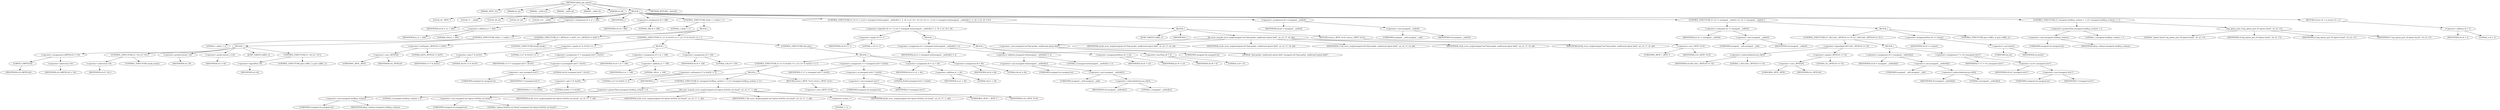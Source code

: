 digraph udhcp_get_option {  
"1000106" [label = "(METHOD,udhcp_get_option)" ]
"1000107" [label = "(PARAM,_BYTE *a1)" ]
"1000108" [label = "(PARAM,int a2)" ]
"1000109" [label = "(PARAM,__int64 a3)" ]
"1000110" [label = "(PARAM,__int64 a4)" ]
"1000111" [label = "(PARAM,__int64 a5)" ]
"1000112" [label = "(PARAM,int a6)" ]
"1000113" [label = "(BLOCK,,)" ]
"1000114" [label = "(LOCAL,v6: _BYTE *)" ]
"1000115" [label = "(LOCAL,v7: __int64)" ]
"1000116" [label = "(LOCAL,v8: int)" ]
"1000117" [label = "(LOCAL,v9: int)" ]
"1000118" [label = "(LOCAL,v10: __int64)" ]
"1000119" [label = "(<operator>.assignment,v6 = a1 + 240)" ]
"1000120" [label = "(IDENTIFIER,v6,v6 = a1 + 240)" ]
"1000121" [label = "(<operator>.addition,a1 + 240)" ]
"1000122" [label = "(IDENTIFIER,a1,a1 + 240)" ]
"1000123" [label = "(LITERAL,240,a1 + 240)" ]
"1000124" [label = "(IDENTIFIER,L,)" ]
"1000125" [label = "(<operator>.assignment,v8 = 388)" ]
"1000126" [label = "(IDENTIFIER,v8,v8 = 388)" ]
"1000127" [label = "(LITERAL,388,v8 = 388)" ]
"1000128" [label = "(CONTROL_STRUCTURE,while ( 1 ),while ( 1 ))" ]
"1000129" [label = "(LITERAL,1,while ( 1 ))" ]
"1000130" [label = "(BLOCK,,)" ]
"1000131" [label = "(CONTROL_STRUCTURE,while ( 1 ),while ( 1 ))" ]
"1000132" [label = "(LITERAL,1,while ( 1 ))" ]
"1000133" [label = "(BLOCK,,)" ]
"1000134" [label = "(<operator>.assignment,LOBYTE(v9) = *v6)" ]
"1000135" [label = "(LOBYTE,LOBYTE(v9))" ]
"1000136" [label = "(IDENTIFIER,v9,LOBYTE(v9))" ]
"1000137" [label = "(<operator>.indirection,*v6)" ]
"1000138" [label = "(IDENTIFIER,v6,LOBYTE(v9) = *v6)" ]
"1000139" [label = "(CONTROL_STRUCTURE,if ( *v6 ),if ( *v6 ))" ]
"1000140" [label = "(<operator>.indirection,*v6)" ]
"1000141" [label = "(IDENTIFIER,v6,if ( *v6 ))" ]
"1000142" [label = "(CONTROL_STRUCTURE,break;,break;)" ]
"1000143" [label = "(<operator>.preDecrement,--v8)" ]
"1000144" [label = "(IDENTIFIER,v8,--v8)" ]
"1000145" [label = "(<operator>.preIncrement,++v6)" ]
"1000146" [label = "(IDENTIFIER,v6,++v6)" ]
"1000147" [label = "(JUMP_TARGET,LABEL_4)" ]
"1000148" [label = "(CONTROL_STRUCTURE,if ( !v8 ),if ( !v8 ))" ]
"1000149" [label = "(<operator>.logicalNot,!v8)" ]
"1000150" [label = "(IDENTIFIER,v8,!v8)" ]
"1000151" [label = "(CONTROL_STRUCTURE,goto LABEL_5;,goto LABEL_5;)" ]
"1000152" [label = "(CONTROL_STRUCTURE,if ( (_BYTE)v9 != 0xFF ),if ( (_BYTE)v9 != 0xFF ))" ]
"1000153" [label = "(<operator>.notEquals,(_BYTE)v9 != 0xFF)" ]
"1000154" [label = "(<operator>.cast,(_BYTE)v9)" ]
"1000155" [label = "(UNKNOWN,_BYTE,_BYTE)" ]
"1000156" [label = "(IDENTIFIER,v9,(_BYTE)v9)" ]
"1000157" [label = "(LITERAL,0xFF,(_BYTE)v9 != 0xFF)" ]
"1000158" [label = "(CONTROL_STRUCTURE,break;,break;)" ]
"1000159" [label = "(CONTROL_STRUCTURE,if ( (v7 & 0x101) == 1 ),if ( (v7 & 0x101) == 1 ))" ]
"1000160" [label = "(<operator>.equals,(v7 & 0x101) == 1)" ]
"1000161" [label = "(<operator>.and,v7 & 0x101)" ]
"1000162" [label = "(IDENTIFIER,v7,v7 & 0x101)" ]
"1000163" [label = "(LITERAL,0x101,v7 & 0x101)" ]
"1000164" [label = "(LITERAL,1,(v7 & 0x101) == 1)" ]
"1000165" [label = "(BLOCK,,)" ]
"1000166" [label = "(<operator>.assignment,v7 = (unsigned int)v7 | 0x101)" ]
"1000167" [label = "(IDENTIFIER,v7,v7 = (unsigned int)v7 | 0x101)" ]
"1000168" [label = "(<operator>.or,(unsigned int)v7 | 0x101)" ]
"1000169" [label = "(<operator>.cast,(unsigned int)v7)" ]
"1000170" [label = "(UNKNOWN,unsigned int,unsigned int)" ]
"1000171" [label = "(IDENTIFIER,v7,(unsigned int)v7)" ]
"1000172" [label = "(LITERAL,0x101,(unsigned int)v7 | 0x101)" ]
"1000173" [label = "(<operator>.assignment,v6 = a1 + 108)" ]
"1000174" [label = "(IDENTIFIER,v6,v6 = a1 + 108)" ]
"1000175" [label = "(<operator>.addition,a1 + 108)" ]
"1000176" [label = "(IDENTIFIER,a1,a1 + 108)" ]
"1000177" [label = "(LITERAL,108,a1 + 108)" ]
"1000178" [label = "(<operator>.assignment,v8 = 128)" ]
"1000179" [label = "(IDENTIFIER,v8,v8 = 128)" ]
"1000180" [label = "(LITERAL,128,v8 = 128)" ]
"1000181" [label = "(CONTROL_STRUCTURE,else,else)" ]
"1000182" [label = "(BLOCK,,)" ]
"1000183" [label = "(CONTROL_STRUCTURE,if ( (v7 & 0x202) != 2 ),if ( (v7 & 0x202) != 2 ))" ]
"1000184" [label = "(<operator>.notEquals,(v7 & 0x202) != 2)" ]
"1000185" [label = "(<operator>.and,v7 & 0x202)" ]
"1000186" [label = "(IDENTIFIER,v7,v7 & 0x202)" ]
"1000187" [label = "(LITERAL,0x202,v7 & 0x202)" ]
"1000188" [label = "(LITERAL,2,(v7 & 0x202) != 2)" ]
"1000189" [label = "(BLOCK,,)" ]
"1000190" [label = "(IDENTIFIER,L,)" ]
"1000191" [label = "(CONTROL_STRUCTURE,if ( (unsigned int)dhcp_verbose > 2 ),if ( (unsigned int)dhcp_verbose > 2 ))" ]
"1000192" [label = "(<operator>.greaterThan,(unsigned int)dhcp_verbose > 2)" ]
"1000193" [label = "(<operator>.cast,(unsigned int)dhcp_verbose)" ]
"1000194" [label = "(UNKNOWN,unsigned int,unsigned int)" ]
"1000195" [label = "(IDENTIFIER,dhcp_verbose,(unsigned int)dhcp_verbose)" ]
"1000196" [label = "(LITERAL,2,(unsigned int)dhcp_verbose > 2)" ]
"1000197" [label = "(bb_error_msg,bb_error_msg((unsigned int)\"option 0x%02x not found\", a2, a3, v7, -1, a6))" ]
"1000198" [label = "(<operator>.cast,(unsigned int)\"option 0x%02x not found\")" ]
"1000199" [label = "(UNKNOWN,unsigned int,unsigned int)" ]
"1000200" [label = "(LITERAL,\"option 0x%02x not found\",(unsigned int)\"option 0x%02x not found\")" ]
"1000201" [label = "(IDENTIFIER,a2,bb_error_msg((unsigned int)\"option 0x%02x not found\", a2, a3, v7, -1, a6))" ]
"1000202" [label = "(IDENTIFIER,a3,bb_error_msg((unsigned int)\"option 0x%02x not found\", a2, a3, v7, -1, a6))" ]
"1000203" [label = "(IDENTIFIER,v7,bb_error_msg((unsigned int)\"option 0x%02x not found\", a2, a3, v7, -1, a6))" ]
"1000204" [label = "(<operator>.minus,-1)" ]
"1000205" [label = "(LITERAL,1,-1)" ]
"1000206" [label = "(IDENTIFIER,a6,bb_error_msg((unsigned int)\"option 0x%02x not found\", a2, a3, v7, -1, a6))" ]
"1000207" [label = "(RETURN,return (_BYTE *)v10;,return (_BYTE *)v10;)" ]
"1000208" [label = "(<operator>.cast,(_BYTE *)v10)" ]
"1000209" [label = "(UNKNOWN,_BYTE *,_BYTE *)" ]
"1000210" [label = "(IDENTIFIER,v10,(_BYTE *)v10)" ]
"1000211" [label = "(<operator>.assignment,v7 = (unsigned int)v7 | 0x202)" ]
"1000212" [label = "(IDENTIFIER,v7,v7 = (unsigned int)v7 | 0x202)" ]
"1000213" [label = "(<operator>.or,(unsigned int)v7 | 0x202)" ]
"1000214" [label = "(<operator>.cast,(unsigned int)v7)" ]
"1000215" [label = "(UNKNOWN,unsigned int,unsigned int)" ]
"1000216" [label = "(IDENTIFIER,v7,(unsigned int)v7)" ]
"1000217" [label = "(LITERAL,0x202,(unsigned int)v7 | 0x202)" ]
"1000218" [label = "(<operator>.assignment,v6 = a1 + 44)" ]
"1000219" [label = "(IDENTIFIER,v6,v6 = a1 + 44)" ]
"1000220" [label = "(<operator>.addition,a1 + 44)" ]
"1000221" [label = "(IDENTIFIER,a1,a1 + 44)" ]
"1000222" [label = "(LITERAL,44,a1 + 44)" ]
"1000223" [label = "(<operator>.assignment,v8 = 64)" ]
"1000224" [label = "(IDENTIFIER,v8,v8 = 64)" ]
"1000225" [label = "(LITERAL,64,v8 = 64)" ]
"1000226" [label = "(CONTROL_STRUCTURE,if ( v8 == 1 || (a3 = (unsigned int)(unsigned __int8)v6[1] + 2, v8 -= a3, v8 < 0) ),if ( v8 == 1 || (a3 = (unsigned int)(unsigned __int8)v6[1] + 2, v8 -= a3, v8 < 0) ))" ]
"1000227" [label = "(<operator>.logicalOr,v8 == 1 || (a3 = (unsigned int)(unsigned __int8)v6[1] + 2, v8 -= a3, v8 < 0))" ]
"1000228" [label = "(<operator>.equals,v8 == 1)" ]
"1000229" [label = "(IDENTIFIER,v8,v8 == 1)" ]
"1000230" [label = "(LITERAL,1,v8 == 1)" ]
"1000231" [label = "(BLOCK,,)" ]
"1000232" [label = "(<operator>.assignment,a3 = (unsigned int)(unsigned __int8)v6[1] + 2)" ]
"1000233" [label = "(IDENTIFIER,a3,a3 = (unsigned int)(unsigned __int8)v6[1] + 2)" ]
"1000234" [label = "(<operator>.addition,(unsigned int)(unsigned __int8)v6[1] + 2)" ]
"1000235" [label = "(<operator>.cast,(unsigned int)(unsigned __int8)v6[1])" ]
"1000236" [label = "(UNKNOWN,unsigned int,unsigned int)" ]
"1000237" [label = "(<operator>.cast,(unsigned __int8)v6[1])" ]
"1000238" [label = "(UNKNOWN,unsigned __int8,unsigned __int8)" ]
"1000239" [label = "(<operator>.indirectIndexAccess,v6[1])" ]
"1000240" [label = "(IDENTIFIER,v6,(unsigned __int8)v6[1])" ]
"1000241" [label = "(LITERAL,1,(unsigned __int8)v6[1])" ]
"1000242" [label = "(LITERAL,2,(unsigned int)(unsigned __int8)v6[1] + 2)" ]
"1000243" [label = "(BLOCK,,)" ]
"1000244" [label = "(<operator>.assignmentMinus,v8 -= a3)" ]
"1000245" [label = "(IDENTIFIER,v8,v8 -= a3)" ]
"1000246" [label = "(IDENTIFIER,a3,v8 -= a3)" ]
"1000247" [label = "(<operator>.lessThan,v8 < 0)" ]
"1000248" [label = "(IDENTIFIER,v8,v8 < 0)" ]
"1000249" [label = "(LITERAL,0,v8 < 0)" ]
"1000250" [label = "(BLOCK,,)" ]
"1000251" [label = "(JUMP_TARGET,LABEL_5)" ]
"1000252" [label = "(IDENTIFIER,L,)" ]
"1000253" [label = "(bb_error_msg,bb_error_msg((unsigned int)\"bad packet, malformed option field\", a2, a3, v7, v9, a6))" ]
"1000254" [label = "(<operator>.cast,(unsigned int)\"bad packet, malformed option field\")" ]
"1000255" [label = "(UNKNOWN,unsigned int,unsigned int)" ]
"1000256" [label = "(LITERAL,\"bad packet, malformed option field\",(unsigned int)\"bad packet, malformed option field\")" ]
"1000257" [label = "(IDENTIFIER,a2,bb_error_msg((unsigned int)\"bad packet, malformed option field\", a2, a3, v7, v9, a6))" ]
"1000258" [label = "(IDENTIFIER,a3,bb_error_msg((unsigned int)\"bad packet, malformed option field\", a2, a3, v7, v9, a6))" ]
"1000259" [label = "(IDENTIFIER,v7,bb_error_msg((unsigned int)\"bad packet, malformed option field\", a2, a3, v7, v9, a6))" ]
"1000260" [label = "(IDENTIFIER,v9,bb_error_msg((unsigned int)\"bad packet, malformed option field\", a2, a3, v7, v9, a6))" ]
"1000261" [label = "(IDENTIFIER,a6,bb_error_msg((unsigned int)\"bad packet, malformed option field\", a2, a3, v7, v9, a6))" ]
"1000262" [label = "(RETURN,return (_BYTE *)v10;,return (_BYTE *)v10;)" ]
"1000263" [label = "(<operator>.cast,(_BYTE *)v10)" ]
"1000264" [label = "(UNKNOWN,_BYTE *,_BYTE *)" ]
"1000265" [label = "(IDENTIFIER,v10,(_BYTE *)v10)" ]
"1000266" [label = "(<operator>.assignment,a6 = (unsigned __int8)v9)" ]
"1000267" [label = "(IDENTIFIER,a6,a6 = (unsigned __int8)v9)" ]
"1000268" [label = "(<operator>.cast,(unsigned __int8)v9)" ]
"1000269" [label = "(UNKNOWN,unsigned __int8,unsigned __int8)" ]
"1000270" [label = "(IDENTIFIER,v9,(unsigned __int8)v9)" ]
"1000271" [label = "(CONTROL_STRUCTURE,if ( a2 != (unsigned __int8)v9 ),if ( a2 != (unsigned __int8)v9 ))" ]
"1000272" [label = "(<operator>.notEquals,a2 != (unsigned __int8)v9)" ]
"1000273" [label = "(IDENTIFIER,a2,a2 != (unsigned __int8)v9)" ]
"1000274" [label = "(<operator>.cast,(unsigned __int8)v9)" ]
"1000275" [label = "(UNKNOWN,unsigned __int8,unsigned __int8)" ]
"1000276" [label = "(IDENTIFIER,v9,(unsigned __int8)v9)" ]
"1000277" [label = "(BLOCK,,)" ]
"1000278" [label = "(CONTROL_STRUCTURE,if ( v6[1] && (_BYTE)v9 == 52 ),if ( v6[1] && (_BYTE)v9 == 52 ))" ]
"1000279" [label = "(<operator>.logicalAnd,v6[1] && (_BYTE)v9 == 52)" ]
"1000280" [label = "(<operator>.indirectIndexAccess,v6[1])" ]
"1000281" [label = "(IDENTIFIER,v6,v6[1] && (_BYTE)v9 == 52)" ]
"1000282" [label = "(LITERAL,1,v6[1] && (_BYTE)v9 == 52)" ]
"1000283" [label = "(<operator>.equals,(_BYTE)v9 == 52)" ]
"1000284" [label = "(<operator>.cast,(_BYTE)v9)" ]
"1000285" [label = "(UNKNOWN,_BYTE,_BYTE)" ]
"1000286" [label = "(IDENTIFIER,v9,(_BYTE)v9)" ]
"1000287" [label = "(LITERAL,52,(_BYTE)v9 == 52)" ]
"1000288" [label = "(BLOCK,,)" ]
"1000289" [label = "(<operator>.assignment,v9 = (unsigned __int8)v6[2])" ]
"1000290" [label = "(IDENTIFIER,v9,v9 = (unsigned __int8)v6[2])" ]
"1000291" [label = "(<operator>.cast,(unsigned __int8)v6[2])" ]
"1000292" [label = "(UNKNOWN,unsigned __int8,unsigned __int8)" ]
"1000293" [label = "(<operator>.indirectIndexAccess,v6[2])" ]
"1000294" [label = "(IDENTIFIER,v6,(unsigned __int8)v6[2])" ]
"1000295" [label = "(LITERAL,2,(unsigned __int8)v6[2])" ]
"1000296" [label = "(<operator>.assignment,v7 = v9 | (unsigned int)v7)" ]
"1000297" [label = "(IDENTIFIER,v7,v7 = v9 | (unsigned int)v7)" ]
"1000298" [label = "(<operator>.or,v9 | (unsigned int)v7)" ]
"1000299" [label = "(IDENTIFIER,v9,v9 | (unsigned int)v7)" ]
"1000300" [label = "(<operator>.cast,(unsigned int)v7)" ]
"1000301" [label = "(UNKNOWN,unsigned int,unsigned int)" ]
"1000302" [label = "(IDENTIFIER,v7,(unsigned int)v7)" ]
"1000303" [label = "(<operator>.assignmentPlus,v6 += (int)a3)" ]
"1000304" [label = "(IDENTIFIER,v6,v6 += (int)a3)" ]
"1000305" [label = "(<operator>.cast,(int)a3)" ]
"1000306" [label = "(UNKNOWN,int,int)" ]
"1000307" [label = "(IDENTIFIER,a3,(int)a3)" ]
"1000308" [label = "(CONTROL_STRUCTURE,goto LABEL_4;,goto LABEL_4;)" ]
"1000309" [label = "(CONTROL_STRUCTURE,if ( (unsigned int)dhcp_verbose > 1 ),if ( (unsigned int)dhcp_verbose > 1 ))" ]
"1000310" [label = "(<operator>.greaterThan,(unsigned int)dhcp_verbose > 1)" ]
"1000311" [label = "(<operator>.cast,(unsigned int)dhcp_verbose)" ]
"1000312" [label = "(UNKNOWN,unsigned int,unsigned int)" ]
"1000313" [label = "(IDENTIFIER,dhcp_verbose,(unsigned int)dhcp_verbose)" ]
"1000314" [label = "(LITERAL,1,(unsigned int)dhcp_verbose > 1)" ]
"1000315" [label = "(log_option_part_0,log_option_part_0(\"option found\", v6, a3, v7))" ]
"1000316" [label = "(LITERAL,\"option found\",log_option_part_0(\"option found\", v6, a3, v7))" ]
"1000317" [label = "(IDENTIFIER,v6,log_option_part_0(\"option found\", v6, a3, v7))" ]
"1000318" [label = "(IDENTIFIER,a3,log_option_part_0(\"option found\", v6, a3, v7))" ]
"1000319" [label = "(IDENTIFIER,v7,log_option_part_0(\"option found\", v6, a3, v7))" ]
"1000320" [label = "(RETURN,return v6 + 2;,return v6 + 2;)" ]
"1000321" [label = "(<operator>.addition,v6 + 2)" ]
"1000322" [label = "(IDENTIFIER,v6,v6 + 2)" ]
"1000323" [label = "(LITERAL,2,v6 + 2)" ]
"1000324" [label = "(METHOD_RETURN,__fastcall)" ]
  "1000106" -> "1000107" 
  "1000106" -> "1000108" 
  "1000106" -> "1000109" 
  "1000106" -> "1000110" 
  "1000106" -> "1000111" 
  "1000106" -> "1000112" 
  "1000106" -> "1000113" 
  "1000106" -> "1000324" 
  "1000113" -> "1000114" 
  "1000113" -> "1000115" 
  "1000113" -> "1000116" 
  "1000113" -> "1000117" 
  "1000113" -> "1000118" 
  "1000113" -> "1000119" 
  "1000113" -> "1000124" 
  "1000113" -> "1000125" 
  "1000113" -> "1000128" 
  "1000113" -> "1000226" 
  "1000113" -> "1000266" 
  "1000113" -> "1000271" 
  "1000113" -> "1000309" 
  "1000113" -> "1000320" 
  "1000119" -> "1000120" 
  "1000119" -> "1000121" 
  "1000121" -> "1000122" 
  "1000121" -> "1000123" 
  "1000125" -> "1000126" 
  "1000125" -> "1000127" 
  "1000128" -> "1000129" 
  "1000128" -> "1000130" 
  "1000130" -> "1000131" 
  "1000130" -> "1000152" 
  "1000130" -> "1000159" 
  "1000131" -> "1000132" 
  "1000131" -> "1000133" 
  "1000133" -> "1000134" 
  "1000133" -> "1000139" 
  "1000133" -> "1000143" 
  "1000133" -> "1000145" 
  "1000133" -> "1000147" 
  "1000133" -> "1000148" 
  "1000134" -> "1000135" 
  "1000134" -> "1000137" 
  "1000135" -> "1000136" 
  "1000137" -> "1000138" 
  "1000139" -> "1000140" 
  "1000139" -> "1000142" 
  "1000140" -> "1000141" 
  "1000143" -> "1000144" 
  "1000145" -> "1000146" 
  "1000148" -> "1000149" 
  "1000148" -> "1000151" 
  "1000149" -> "1000150" 
  "1000152" -> "1000153" 
  "1000152" -> "1000158" 
  "1000153" -> "1000154" 
  "1000153" -> "1000157" 
  "1000154" -> "1000155" 
  "1000154" -> "1000156" 
  "1000159" -> "1000160" 
  "1000159" -> "1000165" 
  "1000159" -> "1000181" 
  "1000160" -> "1000161" 
  "1000160" -> "1000164" 
  "1000161" -> "1000162" 
  "1000161" -> "1000163" 
  "1000165" -> "1000166" 
  "1000165" -> "1000173" 
  "1000165" -> "1000178" 
  "1000166" -> "1000167" 
  "1000166" -> "1000168" 
  "1000168" -> "1000169" 
  "1000168" -> "1000172" 
  "1000169" -> "1000170" 
  "1000169" -> "1000171" 
  "1000173" -> "1000174" 
  "1000173" -> "1000175" 
  "1000175" -> "1000176" 
  "1000175" -> "1000177" 
  "1000178" -> "1000179" 
  "1000178" -> "1000180" 
  "1000181" -> "1000182" 
  "1000182" -> "1000183" 
  "1000182" -> "1000211" 
  "1000182" -> "1000218" 
  "1000182" -> "1000223" 
  "1000183" -> "1000184" 
  "1000183" -> "1000189" 
  "1000184" -> "1000185" 
  "1000184" -> "1000188" 
  "1000185" -> "1000186" 
  "1000185" -> "1000187" 
  "1000189" -> "1000190" 
  "1000189" -> "1000191" 
  "1000189" -> "1000207" 
  "1000191" -> "1000192" 
  "1000191" -> "1000197" 
  "1000192" -> "1000193" 
  "1000192" -> "1000196" 
  "1000193" -> "1000194" 
  "1000193" -> "1000195" 
  "1000197" -> "1000198" 
  "1000197" -> "1000201" 
  "1000197" -> "1000202" 
  "1000197" -> "1000203" 
  "1000197" -> "1000204" 
  "1000197" -> "1000206" 
  "1000198" -> "1000199" 
  "1000198" -> "1000200" 
  "1000204" -> "1000205" 
  "1000207" -> "1000208" 
  "1000208" -> "1000209" 
  "1000208" -> "1000210" 
  "1000211" -> "1000212" 
  "1000211" -> "1000213" 
  "1000213" -> "1000214" 
  "1000213" -> "1000217" 
  "1000214" -> "1000215" 
  "1000214" -> "1000216" 
  "1000218" -> "1000219" 
  "1000218" -> "1000220" 
  "1000220" -> "1000221" 
  "1000220" -> "1000222" 
  "1000223" -> "1000224" 
  "1000223" -> "1000225" 
  "1000226" -> "1000227" 
  "1000226" -> "1000250" 
  "1000227" -> "1000228" 
  "1000227" -> "1000231" 
  "1000228" -> "1000229" 
  "1000228" -> "1000230" 
  "1000231" -> "1000232" 
  "1000231" -> "1000243" 
  "1000232" -> "1000233" 
  "1000232" -> "1000234" 
  "1000234" -> "1000235" 
  "1000234" -> "1000242" 
  "1000235" -> "1000236" 
  "1000235" -> "1000237" 
  "1000237" -> "1000238" 
  "1000237" -> "1000239" 
  "1000239" -> "1000240" 
  "1000239" -> "1000241" 
  "1000243" -> "1000244" 
  "1000243" -> "1000247" 
  "1000244" -> "1000245" 
  "1000244" -> "1000246" 
  "1000247" -> "1000248" 
  "1000247" -> "1000249" 
  "1000250" -> "1000251" 
  "1000250" -> "1000252" 
  "1000250" -> "1000253" 
  "1000250" -> "1000262" 
  "1000253" -> "1000254" 
  "1000253" -> "1000257" 
  "1000253" -> "1000258" 
  "1000253" -> "1000259" 
  "1000253" -> "1000260" 
  "1000253" -> "1000261" 
  "1000254" -> "1000255" 
  "1000254" -> "1000256" 
  "1000262" -> "1000263" 
  "1000263" -> "1000264" 
  "1000263" -> "1000265" 
  "1000266" -> "1000267" 
  "1000266" -> "1000268" 
  "1000268" -> "1000269" 
  "1000268" -> "1000270" 
  "1000271" -> "1000272" 
  "1000271" -> "1000277" 
  "1000272" -> "1000273" 
  "1000272" -> "1000274" 
  "1000274" -> "1000275" 
  "1000274" -> "1000276" 
  "1000277" -> "1000278" 
  "1000277" -> "1000303" 
  "1000277" -> "1000308" 
  "1000278" -> "1000279" 
  "1000278" -> "1000288" 
  "1000279" -> "1000280" 
  "1000279" -> "1000283" 
  "1000280" -> "1000281" 
  "1000280" -> "1000282" 
  "1000283" -> "1000284" 
  "1000283" -> "1000287" 
  "1000284" -> "1000285" 
  "1000284" -> "1000286" 
  "1000288" -> "1000289" 
  "1000288" -> "1000296" 
  "1000289" -> "1000290" 
  "1000289" -> "1000291" 
  "1000291" -> "1000292" 
  "1000291" -> "1000293" 
  "1000293" -> "1000294" 
  "1000293" -> "1000295" 
  "1000296" -> "1000297" 
  "1000296" -> "1000298" 
  "1000298" -> "1000299" 
  "1000298" -> "1000300" 
  "1000300" -> "1000301" 
  "1000300" -> "1000302" 
  "1000303" -> "1000304" 
  "1000303" -> "1000305" 
  "1000305" -> "1000306" 
  "1000305" -> "1000307" 
  "1000309" -> "1000310" 
  "1000309" -> "1000315" 
  "1000310" -> "1000311" 
  "1000310" -> "1000314" 
  "1000311" -> "1000312" 
  "1000311" -> "1000313" 
  "1000315" -> "1000316" 
  "1000315" -> "1000317" 
  "1000315" -> "1000318" 
  "1000315" -> "1000319" 
  "1000320" -> "1000321" 
  "1000321" -> "1000322" 
  "1000321" -> "1000323" 
}
